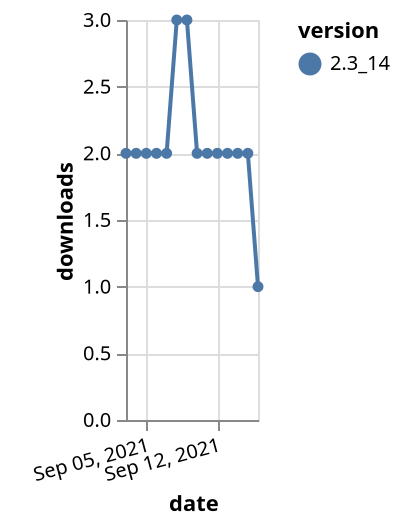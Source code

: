 {"$schema": "https://vega.github.io/schema/vega-lite/v5.json", "description": "A simple bar chart with embedded data.", "data": {"values": [{"date": "2021-09-03", "total": 2982, "delta": 2, "version": "2.3_14"}, {"date": "2021-09-04", "total": 2984, "delta": 2, "version": "2.3_14"}, {"date": "2021-09-05", "total": 2986, "delta": 2, "version": "2.3_14"}, {"date": "2021-09-06", "total": 2988, "delta": 2, "version": "2.3_14"}, {"date": "2021-09-07", "total": 2990, "delta": 2, "version": "2.3_14"}, {"date": "2021-09-08", "total": 2993, "delta": 3, "version": "2.3_14"}, {"date": "2021-09-09", "total": 2996, "delta": 3, "version": "2.3_14"}, {"date": "2021-09-10", "total": 2998, "delta": 2, "version": "2.3_14"}, {"date": "2021-09-11", "total": 3000, "delta": 2, "version": "2.3_14"}, {"date": "2021-09-12", "total": 3002, "delta": 2, "version": "2.3_14"}, {"date": "2021-09-13", "total": 3004, "delta": 2, "version": "2.3_14"}, {"date": "2021-09-14", "total": 3006, "delta": 2, "version": "2.3_14"}, {"date": "2021-09-15", "total": 3008, "delta": 2, "version": "2.3_14"}, {"date": "2021-09-16", "total": 3009, "delta": 1, "version": "2.3_14"}]}, "width": "container", "mark": {"type": "line", "point": {"filled": true}}, "encoding": {"x": {"field": "date", "type": "temporal", "timeUnit": "yearmonthdate", "title": "date", "axis": {"labelAngle": -15}}, "y": {"field": "delta", "type": "quantitative", "title": "downloads"}, "color": {"field": "version", "type": "nominal"}, "tooltip": {"field": "delta"}}}